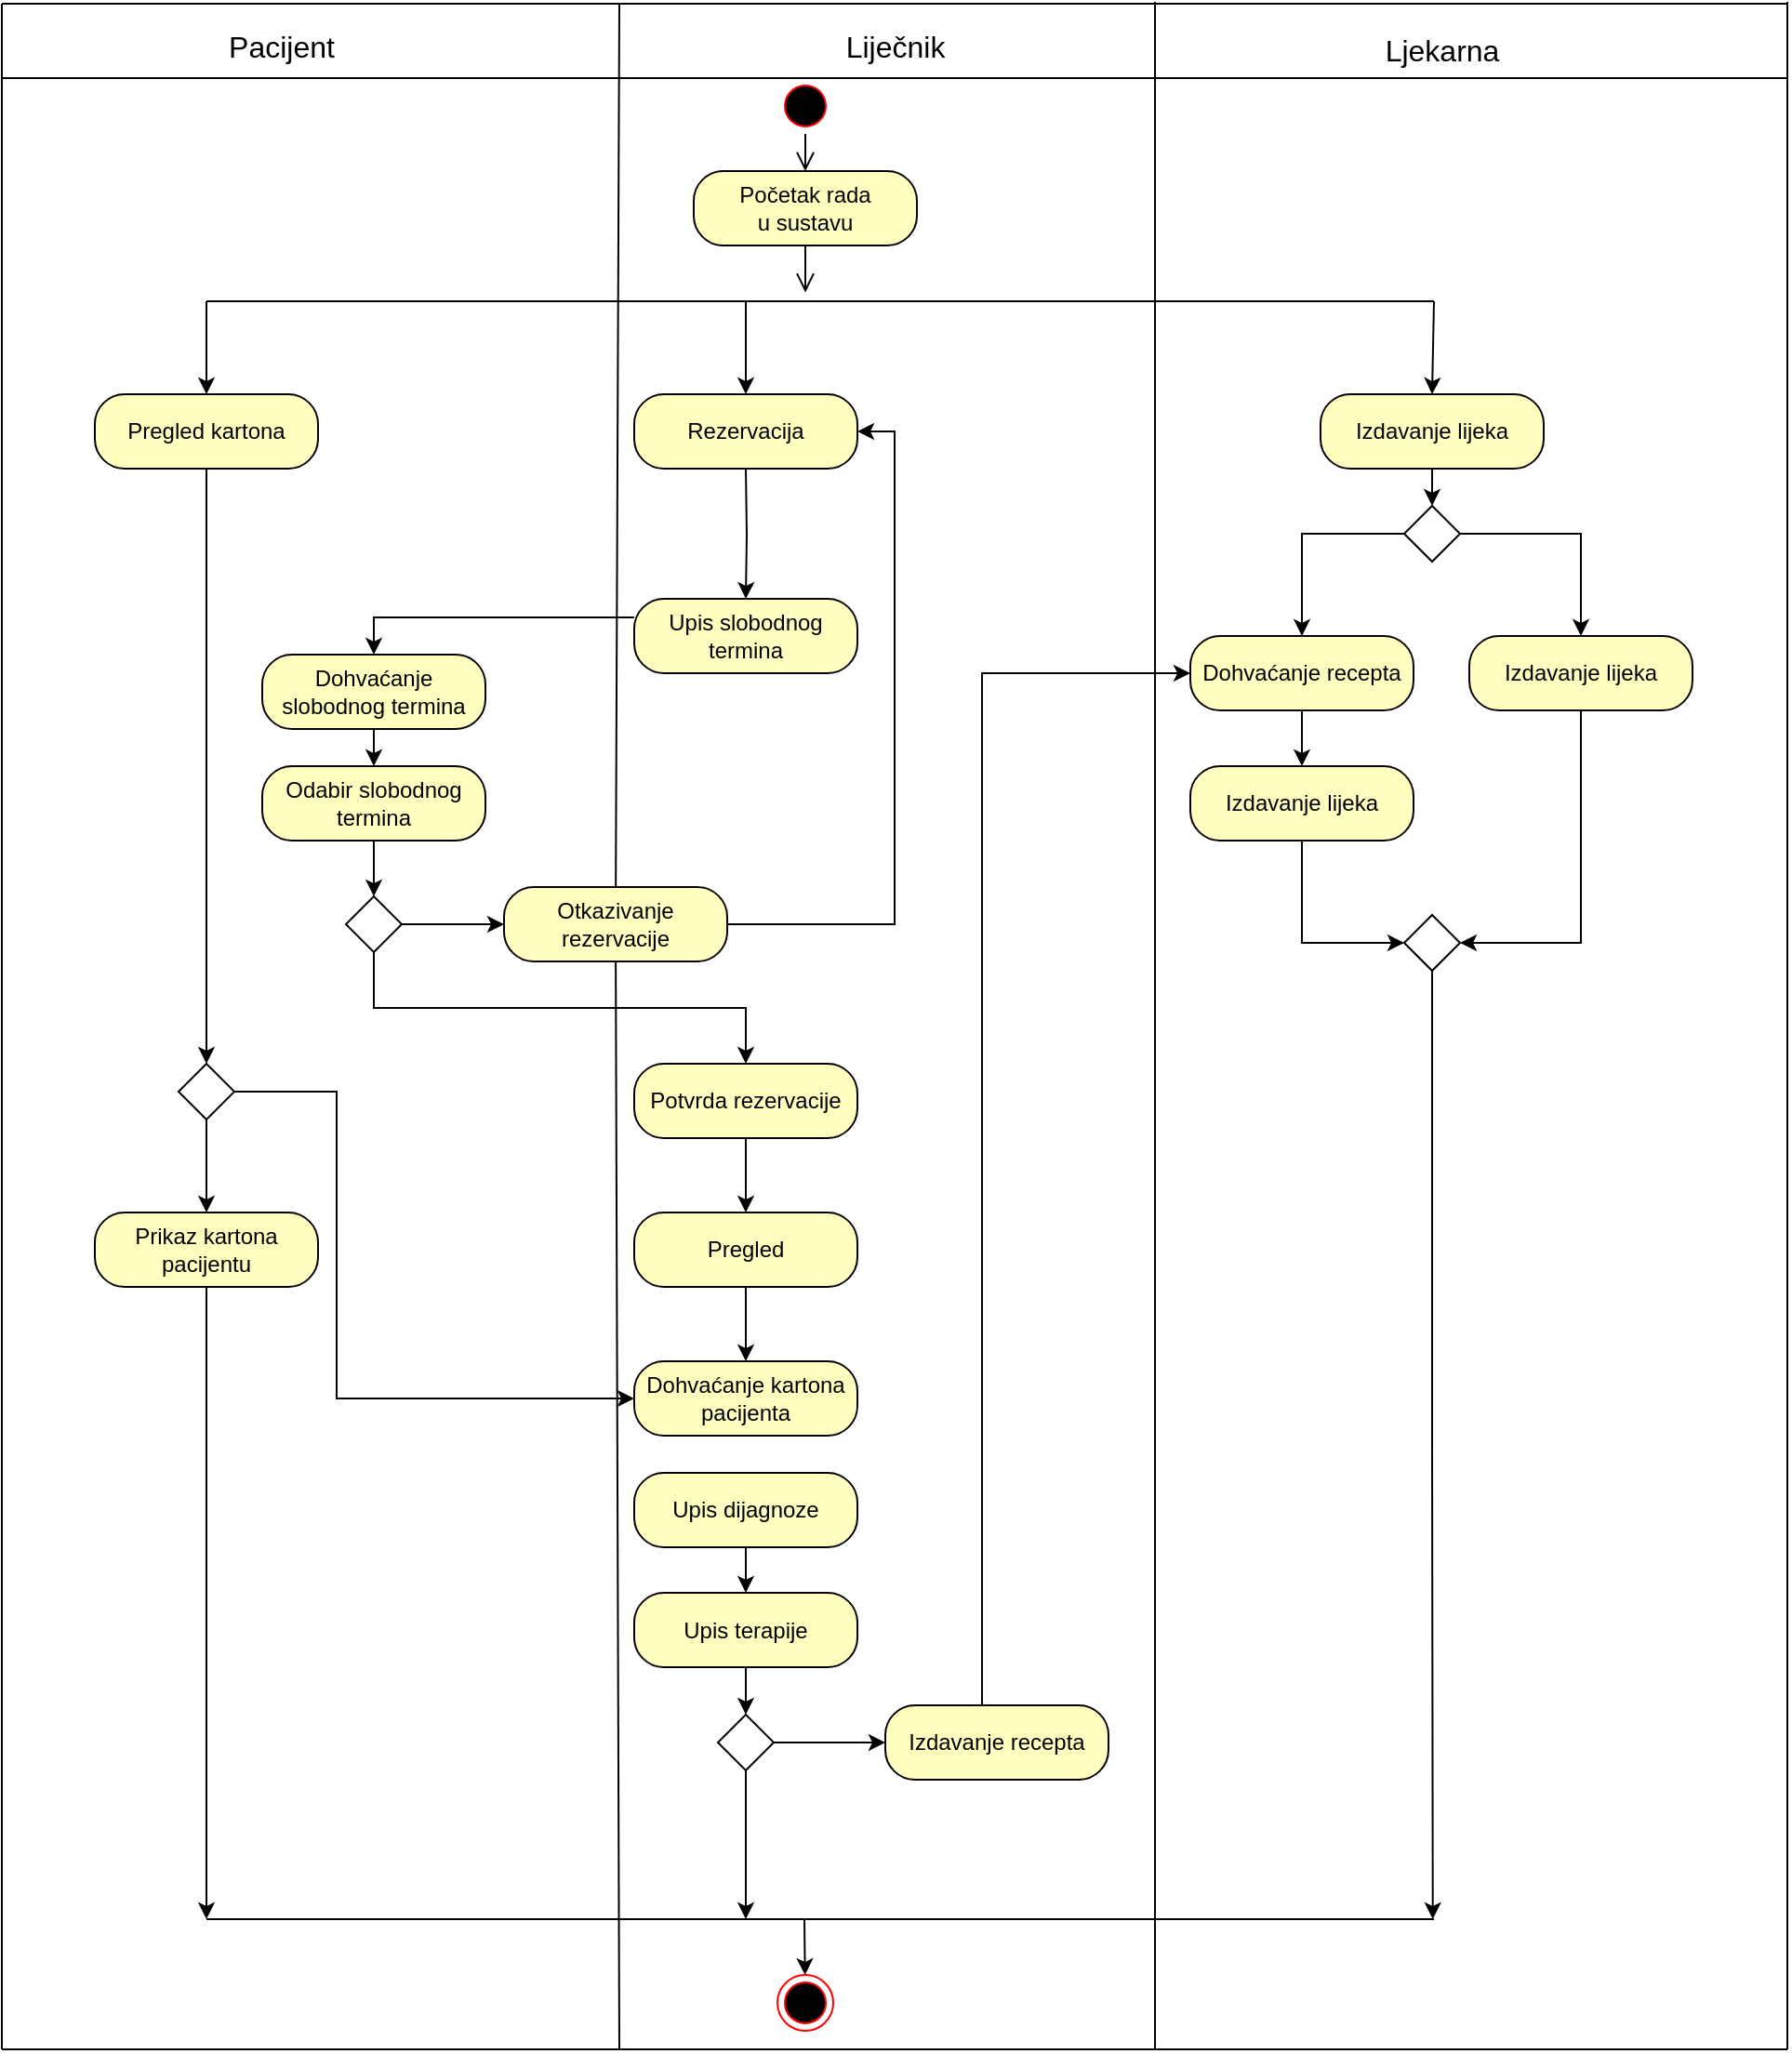 <mxfile version="21.3.7" type="device">
  <diagram name="Page-1" id="Mk-jO27OoC-zwMBH3Ssf">
    <mxGraphModel dx="2554" dy="1023" grid="1" gridSize="10" guides="1" tooltips="1" connect="1" arrows="1" fold="1" page="1" pageScale="1" pageWidth="827" pageHeight="1169" math="0" shadow="0">
      <root>
        <mxCell id="0" />
        <mxCell id="1" parent="0" />
        <mxCell id="lpbG-tiV2ynn43axVJwE-5" value="" style="endArrow=none;html=1;rounded=0;" parent="1" edge="1">
          <mxGeometry width="50" height="50" relative="1" as="geometry">
            <mxPoint x="-250" y="200" as="sourcePoint" />
            <mxPoint x="410" y="200" as="targetPoint" />
          </mxGeometry>
        </mxCell>
        <mxCell id="lpbG-tiV2ynn43axVJwE-10" style="edgeStyle=orthogonalEdgeStyle;rounded=0;orthogonalLoop=1;jettySize=auto;html=1;entryX=0.5;entryY=0;entryDx=0;entryDy=0;" parent="1" target="lpbG-tiV2ynn43axVJwE-20" edge="1">
          <mxGeometry relative="1" as="geometry">
            <mxPoint x="40" y="290" as="sourcePoint" />
            <mxPoint x="40" y="320" as="targetPoint" />
          </mxGeometry>
        </mxCell>
        <mxCell id="lpbG-tiV2ynn43axVJwE-8" value="" style="endArrow=classic;html=1;rounded=0;entryX=0.5;entryY=0;entryDx=0;entryDy=0;" parent="1" edge="1">
          <mxGeometry width="50" height="50" relative="1" as="geometry">
            <mxPoint x="40" y="200" as="sourcePoint" />
            <mxPoint x="40" y="250" as="targetPoint" />
          </mxGeometry>
        </mxCell>
        <mxCell id="lpbG-tiV2ynn43axVJwE-19" style="edgeStyle=orthogonalEdgeStyle;rounded=0;orthogonalLoop=1;jettySize=auto;html=1;exitX=0;exitY=0.25;exitDx=0;exitDy=0;entryX=0.5;entryY=0;entryDx=0;entryDy=0;" parent="1" source="lpbG-tiV2ynn43axVJwE-20" target="lpbG-tiV2ynn43axVJwE-18" edge="1">
          <mxGeometry relative="1" as="geometry">
            <mxPoint x="25" y="335" as="sourcePoint" />
            <Array as="points">
              <mxPoint x="-160" y="370" />
            </Array>
          </mxGeometry>
        </mxCell>
        <mxCell id="lpbG-tiV2ynn43axVJwE-11" value="" style="ellipse;html=1;shape=startState;fillColor=#000000;strokeColor=#ff0000;" parent="1" vertex="1">
          <mxGeometry x="57" y="80" width="30" height="30" as="geometry" />
        </mxCell>
        <mxCell id="lpbG-tiV2ynn43axVJwE-12" value="" style="edgeStyle=orthogonalEdgeStyle;html=1;verticalAlign=bottom;endArrow=open;endSize=8;strokeColor=#000000;rounded=0;" parent="1" source="lpbG-tiV2ynn43axVJwE-11" edge="1">
          <mxGeometry relative="1" as="geometry">
            <mxPoint x="72" y="130" as="targetPoint" />
          </mxGeometry>
        </mxCell>
        <mxCell id="lpbG-tiV2ynn43axVJwE-15" value="Početak rada&lt;br&gt;u sustavu" style="rounded=1;whiteSpace=wrap;html=1;arcSize=40;fontColor=#000000;fillColor=#ffffc0;strokeColor=#080000;" parent="1" vertex="1">
          <mxGeometry x="12" y="130" width="120" height="40" as="geometry" />
        </mxCell>
        <mxCell id="lpbG-tiV2ynn43axVJwE-16" value="" style="edgeStyle=orthogonalEdgeStyle;html=1;verticalAlign=bottom;endArrow=open;endSize=8;strokeColor=#080000;rounded=0;" parent="1" source="lpbG-tiV2ynn43axVJwE-15" edge="1">
          <mxGeometry relative="1" as="geometry">
            <mxPoint x="72" y="195.2" as="targetPoint" />
          </mxGeometry>
        </mxCell>
        <mxCell id="lpbG-tiV2ynn43axVJwE-17" value="Rezervacija" style="rounded=1;whiteSpace=wrap;html=1;arcSize=40;fontColor=#000000;fillColor=#ffffc0;strokeColor=#080000;" parent="1" vertex="1">
          <mxGeometry x="-20" y="250" width="120" height="40" as="geometry" />
        </mxCell>
        <mxCell id="ZJK9S_0sJbFWdRClXPSS-17" style="edgeStyle=orthogonalEdgeStyle;rounded=0;orthogonalLoop=1;jettySize=auto;html=1;exitX=0.5;exitY=1;exitDx=0;exitDy=0;entryX=0.5;entryY=0;entryDx=0;entryDy=0;" edge="1" parent="1" source="lpbG-tiV2ynn43axVJwE-18" target="lpbG-tiV2ynn43axVJwE-23">
          <mxGeometry relative="1" as="geometry" />
        </mxCell>
        <mxCell id="lpbG-tiV2ynn43axVJwE-18" value="Dohvaćanje slobodnog termina" style="rounded=1;whiteSpace=wrap;html=1;arcSize=40;fontColor=#000000;fillColor=#ffffc0;strokeColor=#080000;" parent="1" vertex="1">
          <mxGeometry x="-220" y="390" width="120" height="40" as="geometry" />
        </mxCell>
        <mxCell id="lpbG-tiV2ynn43axVJwE-20" value="Upis slobodnog termina" style="rounded=1;whiteSpace=wrap;html=1;arcSize=40;fontColor=#000000;fillColor=#ffffc0;strokeColor=#080000;" parent="1" vertex="1">
          <mxGeometry x="-20" y="360" width="120" height="40" as="geometry" />
        </mxCell>
        <mxCell id="ZJK9S_0sJbFWdRClXPSS-23" style="edgeStyle=orthogonalEdgeStyle;rounded=0;orthogonalLoop=1;jettySize=auto;html=1;exitX=0.5;exitY=1;exitDx=0;exitDy=0;entryX=0.5;entryY=0;entryDx=0;entryDy=0;" edge="1" parent="1" source="lpbG-tiV2ynn43axVJwE-23" target="lpbG-tiV2ynn43axVJwE-30">
          <mxGeometry relative="1" as="geometry" />
        </mxCell>
        <mxCell id="lpbG-tiV2ynn43axVJwE-23" value="Odabir slobodnog termina" style="rounded=1;whiteSpace=wrap;html=1;arcSize=40;fontColor=#000000;fillColor=#ffffc0;strokeColor=#080000;" parent="1" vertex="1">
          <mxGeometry x="-220" y="450" width="120" height="40" as="geometry" />
        </mxCell>
        <mxCell id="ZJK9S_0sJbFWdRClXPSS-28" style="edgeStyle=orthogonalEdgeStyle;rounded=0;orthogonalLoop=1;jettySize=auto;html=1;exitX=0.5;exitY=1;exitDx=0;exitDy=0;" edge="1" parent="1" source="lpbG-tiV2ynn43axVJwE-25" target="lpbG-tiV2ynn43axVJwE-40">
          <mxGeometry relative="1" as="geometry" />
        </mxCell>
        <mxCell id="lpbG-tiV2ynn43axVJwE-25" value="Potvrda rezervacije" style="rounded=1;whiteSpace=wrap;html=1;arcSize=40;fontColor=#000000;fillColor=#ffffc0;strokeColor=#080000;" parent="1" vertex="1">
          <mxGeometry x="-20" y="610" width="120" height="40" as="geometry" />
        </mxCell>
        <mxCell id="ZJK9S_0sJbFWdRClXPSS-26" style="edgeStyle=orthogonalEdgeStyle;rounded=0;orthogonalLoop=1;jettySize=auto;html=1;exitX=0.5;exitY=1;exitDx=0;exitDy=0;" edge="1" parent="1" source="lpbG-tiV2ynn43axVJwE-30" target="lpbG-tiV2ynn43axVJwE-25">
          <mxGeometry relative="1" as="geometry" />
        </mxCell>
        <mxCell id="lpbG-tiV2ynn43axVJwE-30" value="" style="rhombus;" parent="1" vertex="1">
          <mxGeometry x="-175" y="520" width="30" height="30" as="geometry" />
        </mxCell>
        <mxCell id="lpbG-tiV2ynn43axVJwE-42" style="edgeStyle=orthogonalEdgeStyle;rounded=0;orthogonalLoop=1;jettySize=auto;html=1;exitX=0.5;exitY=1;exitDx=0;exitDy=0;entryX=0.5;entryY=0;entryDx=0;entryDy=0;" parent="1" source="lpbG-tiV2ynn43axVJwE-40" edge="1">
          <mxGeometry relative="1" as="geometry">
            <mxPoint x="40" y="770" as="targetPoint" />
          </mxGeometry>
        </mxCell>
        <mxCell id="lpbG-tiV2ynn43axVJwE-40" value="Pregled" style="rounded=1;whiteSpace=wrap;html=1;arcSize=40;fontColor=#000000;fillColor=#ffffc0;strokeColor=#080000;" parent="1" vertex="1">
          <mxGeometry x="-20" y="690" width="120" height="40" as="geometry" />
        </mxCell>
        <mxCell id="lpbG-tiV2ynn43axVJwE-45" style="edgeStyle=orthogonalEdgeStyle;rounded=0;orthogonalLoop=1;jettySize=auto;html=1;exitX=0.5;exitY=1;exitDx=0;exitDy=0;entryX=0.5;entryY=0;entryDx=0;entryDy=0;" parent="1" source="lpbG-tiV2ynn43axVJwE-43" target="lpbG-tiV2ynn43axVJwE-44" edge="1">
          <mxGeometry relative="1" as="geometry" />
        </mxCell>
        <mxCell id="lpbG-tiV2ynn43axVJwE-43" value="Upis dijagnoze" style="rounded=1;whiteSpace=wrap;html=1;arcSize=40;fontColor=#000000;fillColor=#ffffc0;strokeColor=#080000;" parent="1" vertex="1">
          <mxGeometry x="-20" y="830" width="120" height="40" as="geometry" />
        </mxCell>
        <mxCell id="lpbG-tiV2ynn43axVJwE-47" style="edgeStyle=orthogonalEdgeStyle;rounded=0;orthogonalLoop=1;jettySize=auto;html=1;exitX=0.5;exitY=1;exitDx=0;exitDy=0;entryX=0.5;entryY=0;entryDx=0;entryDy=0;" parent="1" source="lpbG-tiV2ynn43axVJwE-44" target="lpbG-tiV2ynn43axVJwE-46" edge="1">
          <mxGeometry relative="1" as="geometry" />
        </mxCell>
        <mxCell id="lpbG-tiV2ynn43axVJwE-44" value="Upis terapije" style="rounded=1;whiteSpace=wrap;html=1;arcSize=40;fontColor=#000000;fillColor=#ffffc0;strokeColor=#080000;" parent="1" vertex="1">
          <mxGeometry x="-20" y="894.5" width="120" height="40" as="geometry" />
        </mxCell>
        <mxCell id="lpbG-tiV2ynn43axVJwE-51" style="edgeStyle=orthogonalEdgeStyle;rounded=0;orthogonalLoop=1;jettySize=auto;html=1;exitX=1;exitY=0.5;exitDx=0;exitDy=0;entryX=0;entryY=0.5;entryDx=0;entryDy=0;" parent="1" source="lpbG-tiV2ynn43axVJwE-46" target="lpbG-tiV2ynn43axVJwE-49" edge="1">
          <mxGeometry relative="1" as="geometry" />
        </mxCell>
        <mxCell id="ZJK9S_0sJbFWdRClXPSS-29" style="edgeStyle=orthogonalEdgeStyle;rounded=0;orthogonalLoop=1;jettySize=auto;html=1;exitX=0.5;exitY=1;exitDx=0;exitDy=0;" edge="1" parent="1" source="lpbG-tiV2ynn43axVJwE-46">
          <mxGeometry relative="1" as="geometry">
            <mxPoint x="40" y="1070" as="targetPoint" />
          </mxGeometry>
        </mxCell>
        <mxCell id="lpbG-tiV2ynn43axVJwE-46" value="" style="rhombus;" parent="1" vertex="1">
          <mxGeometry x="25" y="960" width="30" height="30" as="geometry" />
        </mxCell>
        <mxCell id="lpbG-tiV2ynn43axVJwE-55" style="edgeStyle=orthogonalEdgeStyle;rounded=0;orthogonalLoop=1;jettySize=auto;html=1;exitX=1;exitY=0.5;exitDx=0;exitDy=0;entryX=0;entryY=0.5;entryDx=0;entryDy=0;" parent="1" source="lpbG-tiV2ynn43axVJwE-49" target="lpbG-tiV2ynn43axVJwE-54" edge="1">
          <mxGeometry relative="1" as="geometry">
            <Array as="points">
              <mxPoint x="167" y="975" />
              <mxPoint x="167" y="400" />
            </Array>
          </mxGeometry>
        </mxCell>
        <mxCell id="lpbG-tiV2ynn43axVJwE-49" value="Izdavanje recepta" style="rounded=1;whiteSpace=wrap;html=1;arcSize=40;fontColor=#000000;fillColor=#ffffc0;strokeColor=#080000;" parent="1" vertex="1">
          <mxGeometry x="115" y="955" width="120" height="40" as="geometry" />
        </mxCell>
        <mxCell id="lpbG-tiV2ynn43axVJwE-53" style="edgeStyle=orthogonalEdgeStyle;rounded=0;orthogonalLoop=1;jettySize=auto;html=1;exitX=0.5;exitY=1;exitDx=0;exitDy=0;entryX=0.5;entryY=0;entryDx=0;entryDy=0;" parent="1" target="lpbG-tiV2ynn43axVJwE-52" edge="1">
          <mxGeometry relative="1" as="geometry">
            <mxPoint x="409" y="290" as="sourcePoint" />
          </mxGeometry>
        </mxCell>
        <mxCell id="lpbG-tiV2ynn43axVJwE-50" value="Izdavanje lijeka" style="rounded=1;whiteSpace=wrap;html=1;arcSize=40;fontColor=#000000;fillColor=#ffffc0;strokeColor=#080000;" parent="1" vertex="1">
          <mxGeometry x="349" y="250" width="120" height="40" as="geometry" />
        </mxCell>
        <mxCell id="lpbG-tiV2ynn43axVJwE-56" style="edgeStyle=orthogonalEdgeStyle;rounded=0;orthogonalLoop=1;jettySize=auto;html=1;exitX=0;exitY=0.5;exitDx=0;exitDy=0;entryX=0.5;entryY=0;entryDx=0;entryDy=0;" parent="1" source="lpbG-tiV2ynn43axVJwE-52" target="lpbG-tiV2ynn43axVJwE-54" edge="1">
          <mxGeometry relative="1" as="geometry" />
        </mxCell>
        <mxCell id="lpbG-tiV2ynn43axVJwE-58" style="edgeStyle=orthogonalEdgeStyle;rounded=0;orthogonalLoop=1;jettySize=auto;html=1;exitX=1;exitY=0.5;exitDx=0;exitDy=0;entryX=0.5;entryY=0;entryDx=0;entryDy=0;" parent="1" source="lpbG-tiV2ynn43axVJwE-52" target="lpbG-tiV2ynn43axVJwE-57" edge="1">
          <mxGeometry relative="1" as="geometry" />
        </mxCell>
        <mxCell id="lpbG-tiV2ynn43axVJwE-52" value="" style="rhombus;" parent="1" vertex="1">
          <mxGeometry x="394" y="310" width="30" height="30" as="geometry" />
        </mxCell>
        <mxCell id="lpbG-tiV2ynn43axVJwE-60" style="edgeStyle=orthogonalEdgeStyle;rounded=0;orthogonalLoop=1;jettySize=auto;html=1;exitX=0.5;exitY=1;exitDx=0;exitDy=0;entryX=0.5;entryY=0;entryDx=0;entryDy=0;" parent="1" source="lpbG-tiV2ynn43axVJwE-54" target="lpbG-tiV2ynn43axVJwE-59" edge="1">
          <mxGeometry relative="1" as="geometry" />
        </mxCell>
        <mxCell id="lpbG-tiV2ynn43axVJwE-54" value="Dohvaćanje recepta" style="rounded=1;whiteSpace=wrap;html=1;arcSize=40;fontColor=#000000;fillColor=#ffffc0;strokeColor=#080000;" parent="1" vertex="1">
          <mxGeometry x="279" y="380" width="120" height="40" as="geometry" />
        </mxCell>
        <mxCell id="lpbG-tiV2ynn43axVJwE-63" style="edgeStyle=orthogonalEdgeStyle;rounded=0;orthogonalLoop=1;jettySize=auto;html=1;exitX=0.5;exitY=1;exitDx=0;exitDy=0;entryX=1;entryY=0.5;entryDx=0;entryDy=0;" parent="1" source="lpbG-tiV2ynn43axVJwE-57" target="lpbG-tiV2ynn43axVJwE-61" edge="1">
          <mxGeometry relative="1" as="geometry" />
        </mxCell>
        <mxCell id="lpbG-tiV2ynn43axVJwE-57" value="Izdavanje lijeka" style="rounded=1;whiteSpace=wrap;html=1;arcSize=40;fontColor=#000000;fillColor=#ffffc0;strokeColor=#080000;" parent="1" vertex="1">
          <mxGeometry x="429" y="380" width="120" height="40" as="geometry" />
        </mxCell>
        <mxCell id="lpbG-tiV2ynn43axVJwE-62" style="edgeStyle=orthogonalEdgeStyle;rounded=0;orthogonalLoop=1;jettySize=auto;html=1;exitX=0.5;exitY=1;exitDx=0;exitDy=0;entryX=0;entryY=0.5;entryDx=0;entryDy=0;" parent="1" source="lpbG-tiV2ynn43axVJwE-59" target="lpbG-tiV2ynn43axVJwE-61" edge="1">
          <mxGeometry relative="1" as="geometry" />
        </mxCell>
        <mxCell id="lpbG-tiV2ynn43axVJwE-59" value="Izdavanje lijeka" style="rounded=1;whiteSpace=wrap;html=1;arcSize=40;fontColor=#000000;fillColor=#ffffc0;strokeColor=#080000;" parent="1" vertex="1">
          <mxGeometry x="279" y="450" width="120" height="40" as="geometry" />
        </mxCell>
        <mxCell id="ZJK9S_0sJbFWdRClXPSS-15" style="edgeStyle=orthogonalEdgeStyle;rounded=0;orthogonalLoop=1;jettySize=auto;html=1;exitX=0.5;exitY=1;exitDx=0;exitDy=0;" edge="1" parent="1" source="lpbG-tiV2ynn43axVJwE-61">
          <mxGeometry relative="1" as="geometry">
            <mxPoint x="409.368" y="1070" as="targetPoint" />
          </mxGeometry>
        </mxCell>
        <mxCell id="lpbG-tiV2ynn43axVJwE-61" value="" style="rhombus;" parent="1" vertex="1">
          <mxGeometry x="394" y="530" width="30" height="30" as="geometry" />
        </mxCell>
        <mxCell id="lpbG-tiV2ynn43axVJwE-89" style="edgeStyle=orthogonalEdgeStyle;rounded=0;orthogonalLoop=1;jettySize=auto;html=1;exitX=0.5;exitY=1;exitDx=0;exitDy=0;entryX=0.5;entryY=0;entryDx=0;entryDy=0;" parent="1" source="lpbG-tiV2ynn43axVJwE-65" target="lpbG-tiV2ynn43axVJwE-66" edge="1">
          <mxGeometry relative="1" as="geometry" />
        </mxCell>
        <mxCell id="lpbG-tiV2ynn43axVJwE-65" value="Pregled kartona" style="rounded=1;whiteSpace=wrap;html=1;arcSize=40;fontColor=#000000;fillColor=#ffffc0;strokeColor=#080000;" parent="1" vertex="1">
          <mxGeometry x="-310" y="250" width="120" height="40" as="geometry" />
        </mxCell>
        <mxCell id="lpbG-tiV2ynn43axVJwE-88" value="" style="edgeStyle=orthogonalEdgeStyle;rounded=0;orthogonalLoop=1;jettySize=auto;html=1;" parent="1" source="lpbG-tiV2ynn43axVJwE-66" target="lpbG-tiV2ynn43axVJwE-71" edge="1">
          <mxGeometry relative="1" as="geometry" />
        </mxCell>
        <mxCell id="lpbG-tiV2ynn43axVJwE-90" style="edgeStyle=orthogonalEdgeStyle;rounded=0;orthogonalLoop=1;jettySize=auto;html=1;exitX=1;exitY=0.5;exitDx=0;exitDy=0;entryX=0;entryY=0.5;entryDx=0;entryDy=0;" parent="1" source="lpbG-tiV2ynn43axVJwE-66" target="lpbG-tiV2ynn43axVJwE-67" edge="1">
          <mxGeometry relative="1" as="geometry">
            <mxPoint x="-88" y="790" as="targetPoint" />
            <Array as="points">
              <mxPoint x="-180" y="625" />
              <mxPoint x="-180" y="790" />
            </Array>
          </mxGeometry>
        </mxCell>
        <mxCell id="lpbG-tiV2ynn43axVJwE-66" value="" style="rhombus;" parent="1" vertex="1">
          <mxGeometry x="-265" y="610" width="30" height="30" as="geometry" />
        </mxCell>
        <mxCell id="lpbG-tiV2ynn43axVJwE-67" value="Dohvaćanje kartona pacijenta" style="rounded=1;whiteSpace=wrap;html=1;arcSize=40;fontColor=#000000;fillColor=#ffffc0;strokeColor=#080000;" parent="1" vertex="1">
          <mxGeometry x="-20" y="770" width="120" height="40" as="geometry" />
        </mxCell>
        <mxCell id="lpbG-tiV2ynn43axVJwE-91" style="edgeStyle=orthogonalEdgeStyle;rounded=0;orthogonalLoop=1;jettySize=auto;html=1;exitX=0.5;exitY=1;exitDx=0;exitDy=0;" parent="1" source="lpbG-tiV2ynn43axVJwE-71" edge="1">
          <mxGeometry relative="1" as="geometry">
            <mxPoint x="-250" y="1070" as="targetPoint" />
          </mxGeometry>
        </mxCell>
        <mxCell id="lpbG-tiV2ynn43axVJwE-71" value="Prikaz kartona pacijentu" style="rounded=1;whiteSpace=wrap;html=1;arcSize=40;fontColor=#000000;fillColor=#ffffc0;strokeColor=#080000;" parent="1" vertex="1">
          <mxGeometry x="-310" y="690" width="120" height="40" as="geometry" />
        </mxCell>
        <mxCell id="lpbG-tiV2ynn43axVJwE-76" value="" style="endArrow=classic;html=1;rounded=0;entryX=0.5;entryY=0;entryDx=0;entryDy=0;" parent="1" target="lpbG-tiV2ynn43axVJwE-65" edge="1">
          <mxGeometry width="50" height="50" relative="1" as="geometry">
            <mxPoint x="-250" y="200" as="sourcePoint" />
            <mxPoint x="-177.57" y="680" as="targetPoint" />
          </mxGeometry>
        </mxCell>
        <mxCell id="lpbG-tiV2ynn43axVJwE-96" value="" style="endArrow=classic;html=1;rounded=0;" parent="1" target="lpbG-tiV2ynn43axVJwE-85" edge="1">
          <mxGeometry width="50" height="50" relative="1" as="geometry">
            <mxPoint x="71.5" y="1070" as="sourcePoint" />
            <mxPoint x="71.5" y="1150" as="targetPoint" />
          </mxGeometry>
        </mxCell>
        <mxCell id="lpbG-tiV2ynn43axVJwE-85" value="" style="ellipse;html=1;shape=endState;fillColor=#000000;strokeColor=#ff0000;" parent="1" vertex="1">
          <mxGeometry x="57" y="1100" width="30" height="30" as="geometry" />
        </mxCell>
        <mxCell id="1NqLIdkrDELQ0smDbsrA-2" value="" style="endArrow=classic;html=1;rounded=0;entryX=0.5;entryY=0;entryDx=0;entryDy=0;" parent="1" target="lpbG-tiV2ynn43axVJwE-50" edge="1">
          <mxGeometry width="50" height="50" relative="1" as="geometry">
            <mxPoint x="410" y="200" as="sourcePoint" />
            <mxPoint x="350" y="500" as="targetPoint" />
          </mxGeometry>
        </mxCell>
        <mxCell id="1NqLIdkrDELQ0smDbsrA-3" value="" style="endArrow=none;html=1;rounded=0;" parent="1" edge="1">
          <mxGeometry width="50" height="50" relative="1" as="geometry">
            <mxPoint x="-250" y="1070" as="sourcePoint" />
            <mxPoint x="410" y="1070" as="targetPoint" />
          </mxGeometry>
        </mxCell>
        <mxCell id="ZJK9S_0sJbFWdRClXPSS-2" value="" style="endArrow=none;html=1;rounded=0;" edge="1" parent="1">
          <mxGeometry width="50" height="50" relative="1" as="geometry">
            <mxPoint x="-360" y="40" as="sourcePoint" />
            <mxPoint x="600" y="40" as="targetPoint" />
          </mxGeometry>
        </mxCell>
        <mxCell id="ZJK9S_0sJbFWdRClXPSS-3" value="" style="endArrow=none;html=1;rounded=0;" edge="1" parent="1">
          <mxGeometry width="50" height="50" relative="1" as="geometry">
            <mxPoint x="-360" y="1140" as="sourcePoint" />
            <mxPoint x="-360" y="40" as="targetPoint" />
          </mxGeometry>
        </mxCell>
        <mxCell id="ZJK9S_0sJbFWdRClXPSS-4" value="" style="endArrow=none;html=1;rounded=0;" edge="1" parent="1">
          <mxGeometry width="50" height="50" relative="1" as="geometry">
            <mxPoint x="600" y="1140" as="sourcePoint" />
            <mxPoint x="600" y="39" as="targetPoint" />
          </mxGeometry>
        </mxCell>
        <mxCell id="ZJK9S_0sJbFWdRClXPSS-5" value="" style="endArrow=none;html=1;rounded=0;" edge="1" parent="1">
          <mxGeometry width="50" height="50" relative="1" as="geometry">
            <mxPoint x="-360" y="1140" as="sourcePoint" />
            <mxPoint x="600" y="1140" as="targetPoint" />
          </mxGeometry>
        </mxCell>
        <mxCell id="ZJK9S_0sJbFWdRClXPSS-6" value="" style="endArrow=none;html=1;rounded=0;" edge="1" parent="1">
          <mxGeometry width="50" height="50" relative="1" as="geometry">
            <mxPoint x="260" y="1140" as="sourcePoint" />
            <mxPoint x="260" y="39" as="targetPoint" />
          </mxGeometry>
        </mxCell>
        <mxCell id="ZJK9S_0sJbFWdRClXPSS-7" value="" style="endArrow=none;html=1;rounded=0;" edge="1" parent="1" source="lpbG-tiV2ynn43axVJwE-33">
          <mxGeometry width="50" height="50" relative="1" as="geometry">
            <mxPoint x="-28" y="1180" as="sourcePoint" />
            <mxPoint x="-28" y="40" as="targetPoint" />
          </mxGeometry>
        </mxCell>
        <mxCell id="ZJK9S_0sJbFWdRClXPSS-9" value="" style="endArrow=none;html=1;rounded=0;" edge="1" parent="1">
          <mxGeometry width="50" height="50" relative="1" as="geometry">
            <mxPoint x="-360" y="80" as="sourcePoint" />
            <mxPoint x="600" y="80" as="targetPoint" />
          </mxGeometry>
        </mxCell>
        <mxCell id="ZJK9S_0sJbFWdRClXPSS-10" value="&lt;span style=&quot;font-size: 16px;&quot;&gt;Pacijent&lt;/span&gt;" style="text;html=1;align=center;verticalAlign=middle;resizable=0;points=[];autosize=1;strokeColor=none;fillColor=none;" vertex="1" parent="1">
          <mxGeometry x="-250" y="48" width="80" height="30" as="geometry" />
        </mxCell>
        <mxCell id="ZJK9S_0sJbFWdRClXPSS-11" value="&lt;span style=&quot;font-size: 16px;&quot;&gt;Liječnik&lt;/span&gt;" style="text;html=1;align=center;verticalAlign=middle;resizable=0;points=[];autosize=1;strokeColor=none;fillColor=none;" vertex="1" parent="1">
          <mxGeometry x="80" y="48" width="80" height="30" as="geometry" />
        </mxCell>
        <mxCell id="ZJK9S_0sJbFWdRClXPSS-12" value="&lt;span style=&quot;font-size: 16px;&quot;&gt;Ljekarna&lt;/span&gt;" style="text;html=1;align=center;verticalAlign=middle;resizable=0;points=[];autosize=1;strokeColor=none;fillColor=none;" vertex="1" parent="1">
          <mxGeometry x="374" y="50" width="80" height="30" as="geometry" />
        </mxCell>
        <mxCell id="ZJK9S_0sJbFWdRClXPSS-19" value="" style="endArrow=none;html=1;rounded=0;" edge="1" parent="1" target="lpbG-tiV2ynn43axVJwE-33">
          <mxGeometry width="50" height="50" relative="1" as="geometry">
            <mxPoint x="-28" y="1140" as="sourcePoint" />
            <mxPoint x="-28" y="40" as="targetPoint" />
          </mxGeometry>
        </mxCell>
        <mxCell id="ZJK9S_0sJbFWdRClXPSS-22" value="" style="edgeStyle=orthogonalEdgeStyle;rounded=0;orthogonalLoop=1;jettySize=auto;html=1;" edge="1" parent="1" source="lpbG-tiV2ynn43axVJwE-30" target="lpbG-tiV2ynn43axVJwE-33">
          <mxGeometry relative="1" as="geometry">
            <Array as="points" />
            <mxPoint x="-145" y="535" as="sourcePoint" />
            <mxPoint x="40" y="690" as="targetPoint" />
          </mxGeometry>
        </mxCell>
        <mxCell id="ZJK9S_0sJbFWdRClXPSS-27" style="edgeStyle=orthogonalEdgeStyle;rounded=0;orthogonalLoop=1;jettySize=auto;html=1;exitX=1;exitY=0.5;exitDx=0;exitDy=0;entryX=1;entryY=0.5;entryDx=0;entryDy=0;" edge="1" parent="1" source="lpbG-tiV2ynn43axVJwE-33" target="lpbG-tiV2ynn43axVJwE-17">
          <mxGeometry relative="1" as="geometry" />
        </mxCell>
        <mxCell id="lpbG-tiV2ynn43axVJwE-33" value="Otkazivanje rezervacije" style="rounded=1;whiteSpace=wrap;html=1;arcSize=40;fontColor=#000000;fillColor=#ffffc0;strokeColor=#080000;" parent="1" vertex="1">
          <mxGeometry x="-90" y="515" width="120" height="40" as="geometry" />
        </mxCell>
      </root>
    </mxGraphModel>
  </diagram>
</mxfile>
